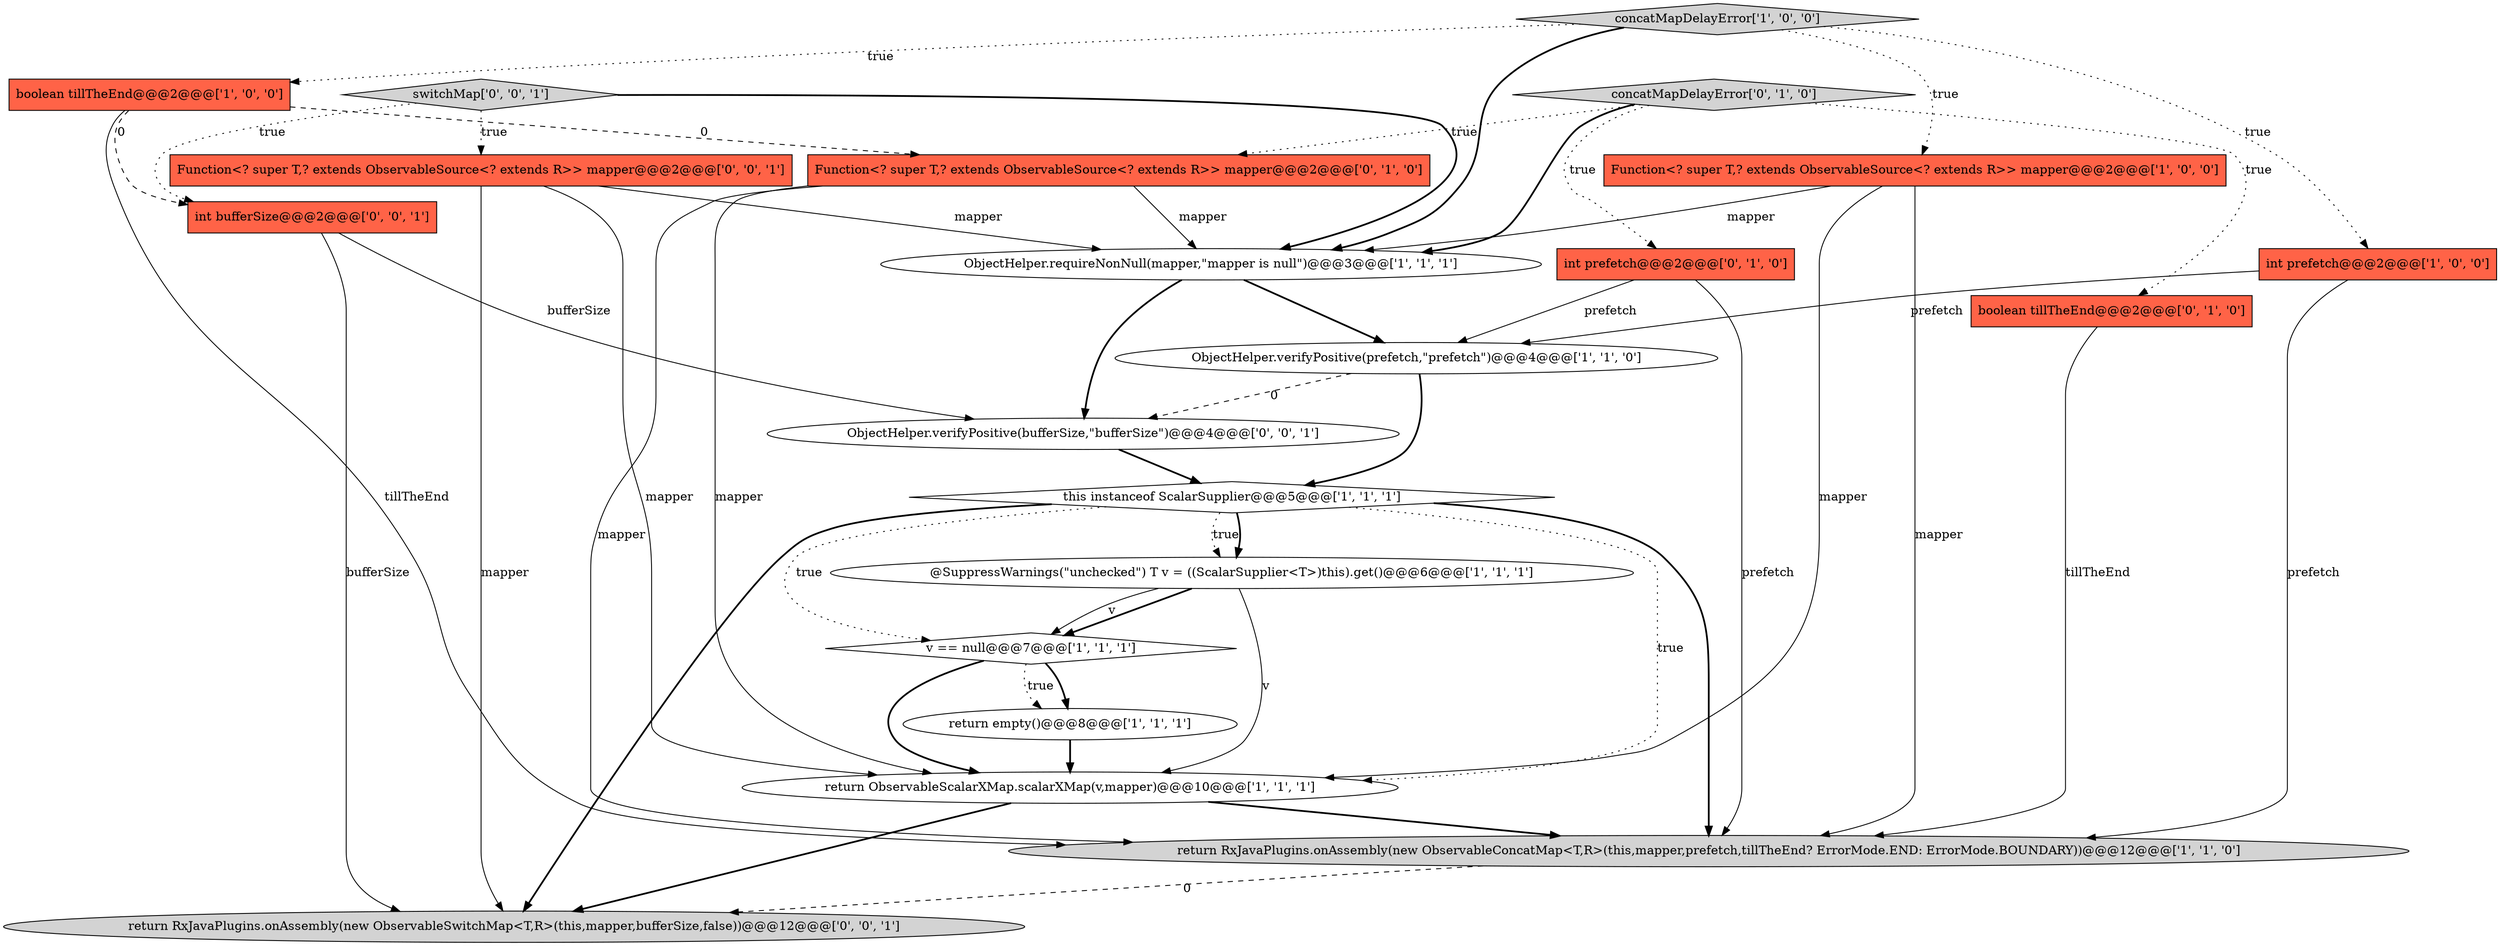 digraph {
0 [style = filled, label = "ObjectHelper.verifyPositive(prefetch,\"prefetch\")@@@4@@@['1', '1', '0']", fillcolor = white, shape = ellipse image = "AAA0AAABBB1BBB"];
19 [style = filled, label = "int bufferSize@@@2@@@['0', '0', '1']", fillcolor = tomato, shape = box image = "AAA0AAABBB3BBB"];
14 [style = filled, label = "int prefetch@@@2@@@['0', '1', '0']", fillcolor = tomato, shape = box image = "AAA0AAABBB2BBB"];
2 [style = filled, label = "ObjectHelper.requireNonNull(mapper,\"mapper is null\")@@@3@@@['1', '1', '1']", fillcolor = white, shape = ellipse image = "AAA0AAABBB1BBB"];
18 [style = filled, label = "return RxJavaPlugins.onAssembly(new ObservableSwitchMap<T,R>(this,mapper,bufferSize,false))@@@12@@@['0', '0', '1']", fillcolor = lightgray, shape = ellipse image = "AAA0AAABBB3BBB"];
20 [style = filled, label = "switchMap['0', '0', '1']", fillcolor = lightgray, shape = diamond image = "AAA0AAABBB3BBB"];
7 [style = filled, label = "return empty()@@@8@@@['1', '1', '1']", fillcolor = white, shape = ellipse image = "AAA0AAABBB1BBB"];
3 [style = filled, label = "concatMapDelayError['1', '0', '0']", fillcolor = lightgray, shape = diamond image = "AAA0AAABBB1BBB"];
17 [style = filled, label = "ObjectHelper.verifyPositive(bufferSize,\"bufferSize\")@@@4@@@['0', '0', '1']", fillcolor = white, shape = ellipse image = "AAA0AAABBB3BBB"];
6 [style = filled, label = "return ObservableScalarXMap.scalarXMap(v,mapper)@@@10@@@['1', '1', '1']", fillcolor = white, shape = ellipse image = "AAA0AAABBB1BBB"];
13 [style = filled, label = "concatMapDelayError['0', '1', '0']", fillcolor = lightgray, shape = diamond image = "AAA0AAABBB2BBB"];
4 [style = filled, label = "return RxJavaPlugins.onAssembly(new ObservableConcatMap<T,R>(this,mapper,prefetch,tillTheEnd? ErrorMode.END: ErrorMode.BOUNDARY))@@@12@@@['1', '1', '0']", fillcolor = lightgray, shape = ellipse image = "AAA0AAABBB1BBB"];
9 [style = filled, label = "v == null@@@7@@@['1', '1', '1']", fillcolor = white, shape = diamond image = "AAA0AAABBB1BBB"];
5 [style = filled, label = "@SuppressWarnings(\"unchecked\") T v = ((ScalarSupplier<T>)this).get()@@@6@@@['1', '1', '1']", fillcolor = white, shape = ellipse image = "AAA0AAABBB1BBB"];
1 [style = filled, label = "Function<? super T,? extends ObservableSource<? extends R>> mapper@@@2@@@['1', '0', '0']", fillcolor = tomato, shape = box image = "AAA0AAABBB1BBB"];
10 [style = filled, label = "boolean tillTheEnd@@@2@@@['1', '0', '0']", fillcolor = tomato, shape = box image = "AAA1AAABBB1BBB"];
16 [style = filled, label = "Function<? super T,? extends ObservableSource<? extends R>> mapper@@@2@@@['0', '0', '1']", fillcolor = tomato, shape = box image = "AAA0AAABBB3BBB"];
15 [style = filled, label = "Function<? super T,? extends ObservableSource<? extends R>> mapper@@@2@@@['0', '1', '0']", fillcolor = tomato, shape = box image = "AAA1AAABBB2BBB"];
8 [style = filled, label = "int prefetch@@@2@@@['1', '0', '0']", fillcolor = tomato, shape = box image = "AAA0AAABBB1BBB"];
12 [style = filled, label = "boolean tillTheEnd@@@2@@@['0', '1', '0']", fillcolor = tomato, shape = box image = "AAA0AAABBB2BBB"];
11 [style = filled, label = "this instanceof ScalarSupplier@@@5@@@['1', '1', '1']", fillcolor = white, shape = diamond image = "AAA0AAABBB1BBB"];
19->17 [style = solid, label="bufferSize"];
2->17 [style = bold, label=""];
10->15 [style = dashed, label="0"];
4->18 [style = dashed, label="0"];
5->9 [style = bold, label=""];
13->12 [style = dotted, label="true"];
10->19 [style = dashed, label="0"];
6->18 [style = bold, label=""];
11->4 [style = bold, label=""];
1->2 [style = solid, label="mapper"];
3->10 [style = dotted, label="true"];
0->11 [style = bold, label=""];
11->9 [style = dotted, label="true"];
14->0 [style = solid, label="prefetch"];
15->6 [style = solid, label="mapper"];
11->5 [style = dotted, label="true"];
9->7 [style = bold, label=""];
0->17 [style = dashed, label="0"];
12->4 [style = solid, label="tillTheEnd"];
11->18 [style = bold, label=""];
9->6 [style = bold, label=""];
20->2 [style = bold, label=""];
10->4 [style = solid, label="tillTheEnd"];
6->4 [style = bold, label=""];
11->5 [style = bold, label=""];
2->0 [style = bold, label=""];
5->6 [style = solid, label="v"];
16->18 [style = solid, label="mapper"];
3->2 [style = bold, label=""];
8->4 [style = solid, label="prefetch"];
11->6 [style = dotted, label="true"];
1->4 [style = solid, label="mapper"];
19->18 [style = solid, label="bufferSize"];
14->4 [style = solid, label="prefetch"];
7->6 [style = bold, label=""];
13->2 [style = bold, label=""];
8->0 [style = solid, label="prefetch"];
5->9 [style = solid, label="v"];
13->15 [style = dotted, label="true"];
20->19 [style = dotted, label="true"];
15->4 [style = solid, label="mapper"];
9->7 [style = dotted, label="true"];
3->8 [style = dotted, label="true"];
13->14 [style = dotted, label="true"];
16->6 [style = solid, label="mapper"];
3->1 [style = dotted, label="true"];
15->2 [style = solid, label="mapper"];
1->6 [style = solid, label="mapper"];
20->16 [style = dotted, label="true"];
16->2 [style = solid, label="mapper"];
17->11 [style = bold, label=""];
}
